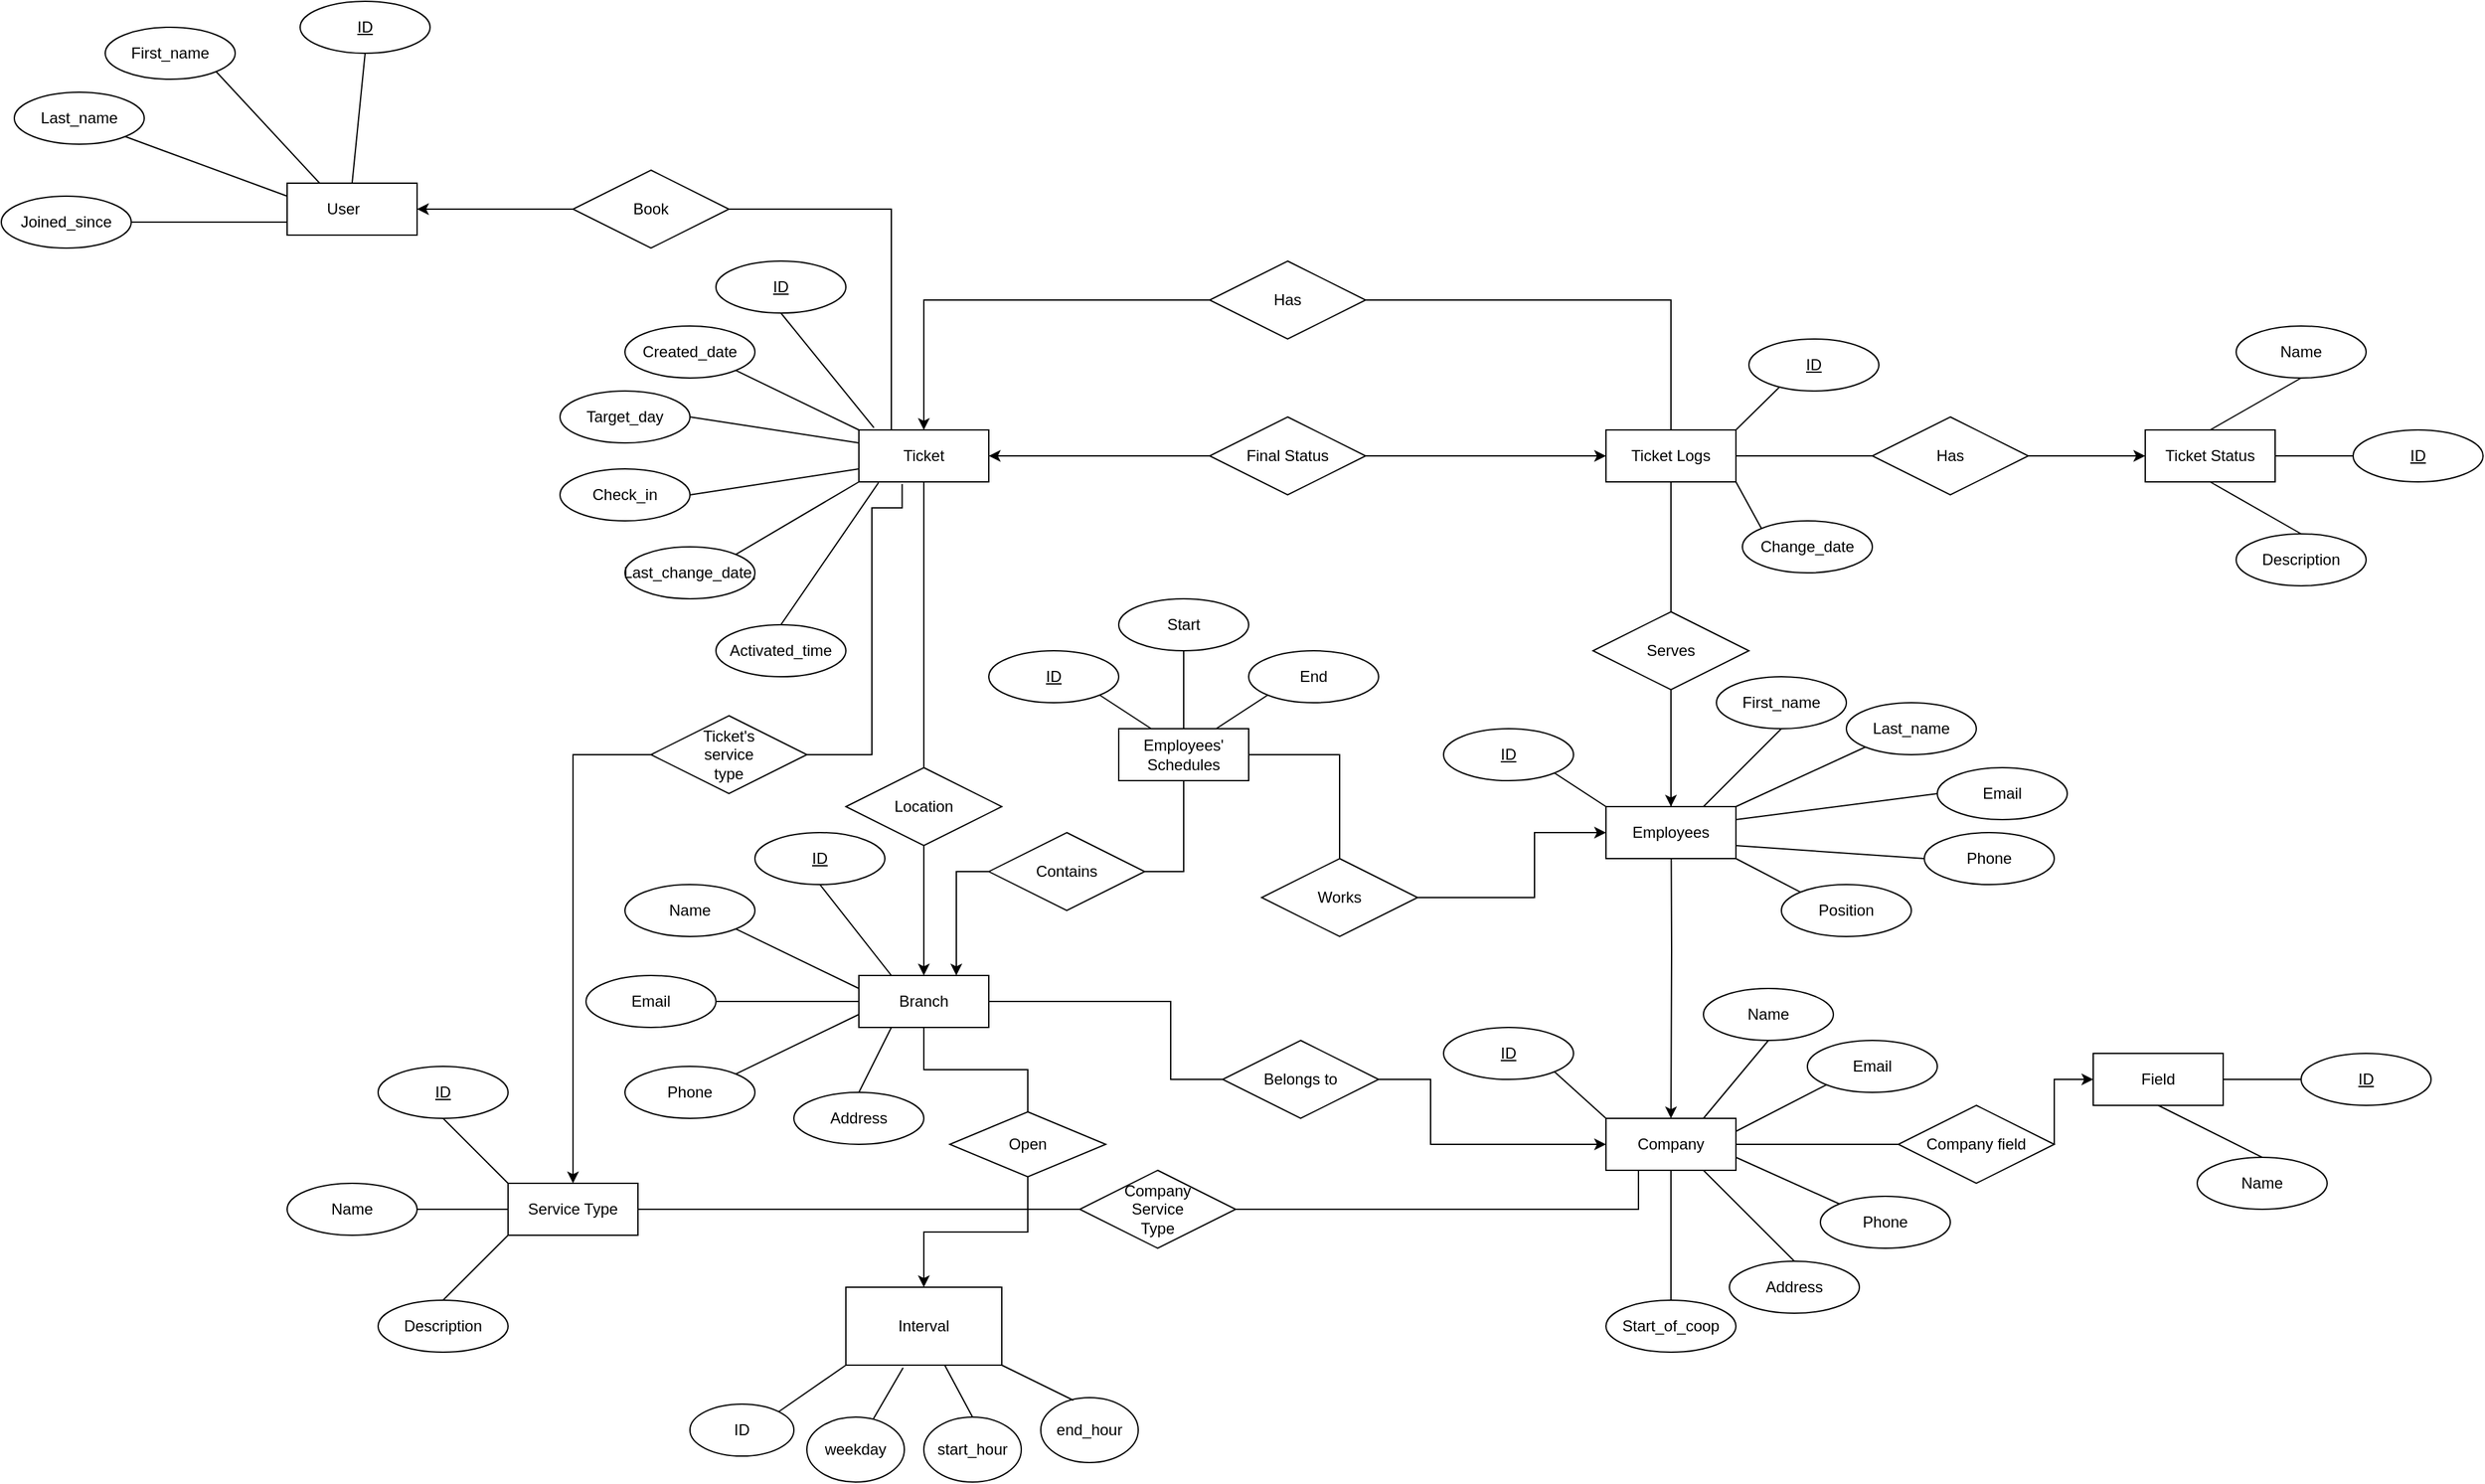<mxfile version="17.4.5" type="github">
  <diagram id="R2lEEEUBdFMjLlhIrx00" name="Page-1">
    <mxGraphModel dx="1952" dy="1672" grid="1" gridSize="10" guides="1" tooltips="1" connect="1" arrows="1" fold="1" page="1" pageScale="1" pageWidth="850" pageHeight="1100" math="0" shadow="0" extFonts="Permanent Marker^https://fonts.googleapis.com/css?family=Permanent+Marker">
      <root>
        <mxCell id="0" />
        <mxCell id="1" parent="0" />
        <mxCell id="f32I_jaDUziuKx1QwzLD-4" style="edgeStyle=orthogonalEdgeStyle;rounded=0;orthogonalLoop=1;jettySize=auto;html=1;entryX=0;entryY=0.5;entryDx=0;entryDy=0;startArrow=classic;startFill=1;exitX=1;exitY=0.5;exitDx=0;exitDy=0;" parent="1" source="PbuRHkahf-0StaOSiOaG-1" target="PbuRHkahf-0StaOSiOaG-6" edge="1">
          <mxGeometry relative="1" as="geometry">
            <mxPoint x="20" y="30" as="sourcePoint" />
            <mxPoint x="425" y="30.0" as="targetPoint" />
          </mxGeometry>
        </mxCell>
        <mxCell id="f32I_jaDUziuKx1QwzLD-9" style="edgeStyle=orthogonalEdgeStyle;rounded=0;orthogonalLoop=1;jettySize=auto;html=1;entryX=0.5;entryY=0;entryDx=0;entryDy=0;startArrow=classic;startFill=1;endArrow=none;endFill=0;exitX=0.5;exitY=0;exitDx=0;exitDy=0;" parent="1" source="PbuRHkahf-0StaOSiOaG-1" target="PbuRHkahf-0StaOSiOaG-6" edge="1">
          <mxGeometry relative="1" as="geometry">
            <Array as="points">
              <mxPoint x="-90" y="-90" />
              <mxPoint x="485" y="-90" />
            </Array>
            <mxPoint x="-80" as="sourcePoint" />
            <mxPoint x="485" y="-2.274e-13" as="targetPoint" />
          </mxGeometry>
        </mxCell>
        <mxCell id="f32I_jaDUziuKx1QwzLD-21" style="edgeStyle=orthogonalEdgeStyle;rounded=0;orthogonalLoop=1;jettySize=auto;html=1;exitX=0.5;exitY=1;exitDx=0;exitDy=0;startArrow=none;startFill=0;endArrow=classic;endFill=1;entryX=0.5;entryY=0;entryDx=0;entryDy=0;" parent="1" source="kaoQ8aSlirqTVfBg7aQL-9" target="PbuRHkahf-0StaOSiOaG-14" edge="1">
          <mxGeometry relative="1" as="geometry">
            <mxPoint x="-100" y="60" as="sourcePoint" />
            <mxPoint x="-100" y="420" as="targetPoint" />
            <Array as="points" />
          </mxGeometry>
        </mxCell>
        <mxCell id="f32I_jaDUziuKx1QwzLD-6" style="edgeStyle=orthogonalEdgeStyle;rounded=0;orthogonalLoop=1;jettySize=auto;html=1;startArrow=none;startFill=0;endArrow=classic;endFill=1;exitX=1;exitY=0.5;exitDx=0;exitDy=0;entryX=0;entryY=0.5;entryDx=0;entryDy=0;" parent="1" source="PbuRHkahf-0StaOSiOaG-6" target="PbuRHkahf-0StaOSiOaG-24" edge="1">
          <mxGeometry relative="1" as="geometry">
            <mxPoint x="740" y="30.0" as="sourcePoint" />
            <mxPoint x="830" y="30" as="targetPoint" />
          </mxGeometry>
        </mxCell>
        <mxCell id="f32I_jaDUziuKx1QwzLD-15" style="edgeStyle=orthogonalEdgeStyle;rounded=0;orthogonalLoop=1;jettySize=auto;html=1;exitX=0.5;exitY=1;exitDx=0;exitDy=0;entryX=0.5;entryY=0;entryDx=0;entryDy=0;startArrow=none;startFill=0;endArrow=classic;endFill=1;" parent="1" source="PbuRHkahf-0StaOSiOaG-6" target="PbuRHkahf-0StaOSiOaG-10" edge="1">
          <mxGeometry relative="1" as="geometry">
            <mxPoint x="485" y="60.0" as="sourcePoint" />
            <mxPoint x="485" y="220.0" as="targetPoint" />
          </mxGeometry>
        </mxCell>
        <mxCell id="f32I_jaDUziuKx1QwzLD-25" style="edgeStyle=orthogonalEdgeStyle;rounded=0;orthogonalLoop=1;jettySize=auto;html=1;startArrow=none;startFill=0;endArrow=classic;endFill=1;entryX=0.5;entryY=0;entryDx=0;entryDy=0;" parent="1" target="PbuRHkahf-0StaOSiOaG-11" edge="1">
          <mxGeometry relative="1" as="geometry">
            <mxPoint x="485" y="420" as="targetPoint" />
            <mxPoint x="485" y="280.0" as="sourcePoint" />
          </mxGeometry>
        </mxCell>
        <mxCell id="f32I_jaDUziuKx1QwzLD-23" style="edgeStyle=orthogonalEdgeStyle;rounded=0;orthogonalLoop=1;jettySize=auto;html=1;startArrow=none;startFill=0;endArrow=classic;endFill=1;exitX=1;exitY=0.5;exitDx=0;exitDy=0;entryX=0;entryY=0.5;entryDx=0;entryDy=0;" parent="1" source="kaoQ8aSlirqTVfBg7aQL-13" target="PbuRHkahf-0StaOSiOaG-23" edge="1">
          <mxGeometry relative="1" as="geometry">
            <mxPoint x="850.0" y="450" as="targetPoint" />
            <mxPoint x="545" y="450" as="sourcePoint" />
            <Array as="points">
              <mxPoint x="780" y="560" />
              <mxPoint x="780" y="510" />
            </Array>
          </mxGeometry>
        </mxCell>
        <mxCell id="f32I_jaDUziuKx1QwzLD-22" style="edgeStyle=orthogonalEdgeStyle;rounded=0;orthogonalLoop=1;jettySize=auto;html=1;entryX=0;entryY=0.5;entryDx=0;entryDy=0;startArrow=none;startFill=0;endArrow=classic;endFill=1;exitX=1;exitY=0.5;exitDx=0;exitDy=0;" parent="1" source="kaoQ8aSlirqTVfBg7aQL-11" target="PbuRHkahf-0StaOSiOaG-11" edge="1">
          <mxGeometry relative="1" as="geometry">
            <mxPoint x="20" y="450" as="sourcePoint" />
            <mxPoint x="425" y="450" as="targetPoint" />
            <Array as="points">
              <mxPoint x="300" y="510" />
              <mxPoint x="300" y="560" />
            </Array>
          </mxGeometry>
        </mxCell>
        <mxCell id="f32I_jaDUziuKx1QwzLD-26" style="edgeStyle=orthogonalEdgeStyle;rounded=0;orthogonalLoop=1;jettySize=auto;html=1;exitX=0.75;exitY=0;exitDx=0;exitDy=0;startArrow=classic;startFill=1;endArrow=none;endFill=0;entryX=0.5;entryY=1;entryDx=0;entryDy=0;" parent="1" source="PbuRHkahf-0StaOSiOaG-14" target="PbuRHkahf-0StaOSiOaG-13" edge="1">
          <mxGeometry relative="1" as="geometry">
            <mxPoint x="100" y="300" as="targetPoint" />
            <mxPoint x="-40" y="420" as="sourcePoint" />
            <Array as="points">
              <mxPoint x="-65" y="350" />
              <mxPoint x="110" y="350" />
            </Array>
          </mxGeometry>
        </mxCell>
        <mxCell id="PbuRHkahf-0StaOSiOaG-20" style="edgeStyle=orthogonalEdgeStyle;rounded=0;orthogonalLoop=1;jettySize=auto;html=1;entryX=0.5;entryY=0;entryDx=0;entryDy=0;exitX=0.333;exitY=1.042;exitDx=0;exitDy=0;exitPerimeter=0;" parent="1" source="PbuRHkahf-0StaOSiOaG-1" target="PbuRHkahf-0StaOSiOaG-16" edge="1">
          <mxGeometry relative="1" as="geometry">
            <Array as="points">
              <mxPoint x="-107" y="70" />
              <mxPoint x="-130" y="70" />
              <mxPoint x="-130" y="260" />
              <mxPoint x="-360" y="260" />
            </Array>
            <mxPoint x="-110" y="70" as="sourcePoint" />
          </mxGeometry>
        </mxCell>
        <mxCell id="PbuRHkahf-0StaOSiOaG-27" style="edgeStyle=orthogonalEdgeStyle;rounded=0;orthogonalLoop=1;jettySize=auto;html=1;exitX=0;exitY=0.5;exitDx=0;exitDy=0;entryX=1;entryY=0.5;entryDx=0;entryDy=0;endArrow=classic;endFill=1;startArrow=none;" parent="1" source="kaoQ8aSlirqTVfBg7aQL-6" target="PbuRHkahf-0StaOSiOaG-25" edge="1">
          <mxGeometry relative="1" as="geometry" />
        </mxCell>
        <mxCell id="PbuRHkahf-0StaOSiOaG-1" value="Ticket" style="whiteSpace=wrap;html=1;align=center;" parent="1" vertex="1">
          <mxGeometry x="-140" y="10" width="100" height="40" as="geometry" />
        </mxCell>
        <mxCell id="PbuRHkahf-0StaOSiOaG-4" value="Final Status" style="shape=rhombus;perimeter=rhombusPerimeter;whiteSpace=wrap;html=1;align=center;" parent="1" vertex="1">
          <mxGeometry x="130" width="120" height="60" as="geometry" />
        </mxCell>
        <mxCell id="PbuRHkahf-0StaOSiOaG-6" value="Ticket Logs" style="whiteSpace=wrap;html=1;align=center;" parent="1" vertex="1">
          <mxGeometry x="435" y="10" width="100" height="40" as="geometry" />
        </mxCell>
        <mxCell id="PbuRHkahf-0StaOSiOaG-7" value="Has" style="shape=rhombus;perimeter=rhombusPerimeter;whiteSpace=wrap;html=1;align=center;" parent="1" vertex="1">
          <mxGeometry x="130" y="-120" width="120" height="60" as="geometry" />
        </mxCell>
        <mxCell id="PbuRHkahf-0StaOSiOaG-8" value="Has" style="shape=rhombus;perimeter=rhombusPerimeter;whiteSpace=wrap;html=1;align=center;" parent="1" vertex="1">
          <mxGeometry x="640" width="120" height="60" as="geometry" />
        </mxCell>
        <mxCell id="PbuRHkahf-0StaOSiOaG-9" value="Serves" style="shape=rhombus;perimeter=rhombusPerimeter;whiteSpace=wrap;html=1;align=center;" parent="1" vertex="1">
          <mxGeometry x="425" y="150" width="120" height="60" as="geometry" />
        </mxCell>
        <mxCell id="PbuRHkahf-0StaOSiOaG-10" value="Employees" style="whiteSpace=wrap;html=1;align=center;" parent="1" vertex="1">
          <mxGeometry x="435" y="300" width="100" height="40" as="geometry" />
        </mxCell>
        <mxCell id="PbuRHkahf-0StaOSiOaG-11" value="Company" style="whiteSpace=wrap;html=1;align=center;" parent="1" vertex="1">
          <mxGeometry x="435" y="540" width="100" height="40" as="geometry" />
        </mxCell>
        <mxCell id="PbuRHkahf-0StaOSiOaG-110" style="edgeStyle=orthogonalEdgeStyle;rounded=0;orthogonalLoop=1;jettySize=auto;html=1;exitX=1;exitY=0.5;exitDx=0;exitDy=0;entryX=0;entryY=0.5;entryDx=0;entryDy=0;endArrow=classic;endFill=1;" parent="1" source="PbuRHkahf-0StaOSiOaG-13" target="PbuRHkahf-0StaOSiOaG-10" edge="1">
          <mxGeometry relative="1" as="geometry">
            <Array as="points">
              <mxPoint x="230" y="260" />
              <mxPoint x="230" y="370" />
              <mxPoint x="380" y="370" />
              <mxPoint x="380" y="320" />
            </Array>
          </mxGeometry>
        </mxCell>
        <mxCell id="PbuRHkahf-0StaOSiOaG-13" value="Employees&#39; Schedules" style="whiteSpace=wrap;html=1;align=center;" parent="1" vertex="1">
          <mxGeometry x="60" y="240" width="100" height="40" as="geometry" />
        </mxCell>
        <mxCell id="7SDLh1TChbF1hIY82TgF-18" style="edgeStyle=orthogonalEdgeStyle;rounded=0;orthogonalLoop=1;jettySize=auto;html=1;entryX=0.5;entryY=0;entryDx=0;entryDy=0;strokeColor=default;endArrow=none;endFill=0;" edge="1" parent="1" source="PbuRHkahf-0StaOSiOaG-14" target="7SDLh1TChbF1hIY82TgF-15">
          <mxGeometry relative="1" as="geometry" />
        </mxCell>
        <mxCell id="PbuRHkahf-0StaOSiOaG-14" value="Branch" style="whiteSpace=wrap;html=1;align=center;" parent="1" vertex="1">
          <mxGeometry x="-140" y="430" width="100" height="40" as="geometry" />
        </mxCell>
        <mxCell id="PbuRHkahf-0StaOSiOaG-15" value="Contains" style="shape=rhombus;perimeter=rhombusPerimeter;whiteSpace=wrap;html=1;align=center;" parent="1" vertex="1">
          <mxGeometry x="-40" y="320" width="120" height="60" as="geometry" />
        </mxCell>
        <mxCell id="PbuRHkahf-0StaOSiOaG-21" style="edgeStyle=orthogonalEdgeStyle;rounded=0;orthogonalLoop=1;jettySize=auto;html=1;exitX=1;exitY=0.5;exitDx=0;exitDy=0;endArrow=none;endFill=0;entryX=0.25;entryY=1;entryDx=0;entryDy=0;" parent="1" source="PbuRHkahf-0StaOSiOaG-16" target="PbuRHkahf-0StaOSiOaG-11" edge="1">
          <mxGeometry relative="1" as="geometry">
            <mxPoint x="470" y="560" as="targetPoint" />
            <Array as="points">
              <mxPoint x="460" y="610" />
            </Array>
          </mxGeometry>
        </mxCell>
        <mxCell id="PbuRHkahf-0StaOSiOaG-16" value="Service Type" style="whiteSpace=wrap;html=1;align=center;" parent="1" vertex="1">
          <mxGeometry x="-410" y="590" width="100" height="40" as="geometry" />
        </mxCell>
        <mxCell id="PbuRHkahf-0StaOSiOaG-22" value="Company&lt;br&gt;&amp;nbsp;Service&amp;nbsp;&lt;br&gt;Type" style="shape=rhombus;perimeter=rhombusPerimeter;whiteSpace=wrap;html=1;align=center;" parent="1" vertex="1">
          <mxGeometry x="30" y="580" width="120" height="60" as="geometry" />
        </mxCell>
        <mxCell id="PbuRHkahf-0StaOSiOaG-23" value="Field" style="whiteSpace=wrap;html=1;align=center;" parent="1" vertex="1">
          <mxGeometry x="810" y="490" width="100" height="40" as="geometry" />
        </mxCell>
        <mxCell id="PbuRHkahf-0StaOSiOaG-24" value="Ticket Status" style="whiteSpace=wrap;html=1;align=center;" parent="1" vertex="1">
          <mxGeometry x="850" y="10" width="100" height="40" as="geometry" />
        </mxCell>
        <mxCell id="PbuRHkahf-0StaOSiOaG-25" value="&amp;nbsp;User&amp;nbsp; &amp;nbsp; &amp;nbsp;" style="whiteSpace=wrap;html=1;align=center;" parent="1" vertex="1">
          <mxGeometry x="-580" y="-180" width="100" height="40" as="geometry" />
        </mxCell>
        <mxCell id="PbuRHkahf-0StaOSiOaG-29" value="First_name" style="ellipse;whiteSpace=wrap;html=1;align=center;" parent="1" vertex="1">
          <mxGeometry x="-720" y="-300" width="100" height="40" as="geometry" />
        </mxCell>
        <mxCell id="PbuRHkahf-0StaOSiOaG-40" value="Last_name" style="ellipse;whiteSpace=wrap;html=1;align=center;" parent="1" vertex="1">
          <mxGeometry x="-790" y="-250" width="100" height="40" as="geometry" />
        </mxCell>
        <mxCell id="PbuRHkahf-0StaOSiOaG-45" value="" style="endArrow=none;html=1;rounded=0;exitX=1;exitY=1;exitDx=0;exitDy=0;entryX=0.25;entryY=0;entryDx=0;entryDy=0;" parent="1" source="PbuRHkahf-0StaOSiOaG-29" target="PbuRHkahf-0StaOSiOaG-25" edge="1">
          <mxGeometry relative="1" as="geometry">
            <mxPoint x="-680" y="-160" as="sourcePoint" />
            <mxPoint x="-520" y="-160" as="targetPoint" />
          </mxGeometry>
        </mxCell>
        <mxCell id="PbuRHkahf-0StaOSiOaG-47" value="" style="endArrow=none;html=1;rounded=0;exitX=1;exitY=1;exitDx=0;exitDy=0;entryX=0;entryY=0.25;entryDx=0;entryDy=0;" parent="1" source="PbuRHkahf-0StaOSiOaG-40" target="PbuRHkahf-0StaOSiOaG-25" edge="1">
          <mxGeometry relative="1" as="geometry">
            <mxPoint x="-660" y="-250" as="sourcePoint" />
            <mxPoint x="-545" y="-170" as="targetPoint" />
            <Array as="points" />
          </mxGeometry>
        </mxCell>
        <mxCell id="PbuRHkahf-0StaOSiOaG-53" value="Last_change_date," style="ellipse;whiteSpace=wrap;html=1;align=center;" parent="1" vertex="1">
          <mxGeometry x="-320" y="100" width="100" height="40" as="geometry" />
        </mxCell>
        <mxCell id="PbuRHkahf-0StaOSiOaG-57" value="Check_in" style="ellipse;whiteSpace=wrap;html=1;align=center;" parent="1" vertex="1">
          <mxGeometry x="-370" y="40" width="100" height="40" as="geometry" />
        </mxCell>
        <mxCell id="PbuRHkahf-0StaOSiOaG-58" value="Target_day" style="ellipse;whiteSpace=wrap;html=1;align=center;" parent="1" vertex="1">
          <mxGeometry x="-370" y="-20" width="100" height="40" as="geometry" />
        </mxCell>
        <mxCell id="PbuRHkahf-0StaOSiOaG-59" value="Created_date" style="ellipse;whiteSpace=wrap;html=1;align=center;" parent="1" vertex="1">
          <mxGeometry x="-320" y="-70" width="100" height="40" as="geometry" />
        </mxCell>
        <mxCell id="PbuRHkahf-0StaOSiOaG-60" value="ID" style="ellipse;whiteSpace=wrap;html=1;align=center;fontStyle=4;" parent="1" vertex="1">
          <mxGeometry x="-250" y="-120" width="100" height="40" as="geometry" />
        </mxCell>
        <mxCell id="PbuRHkahf-0StaOSiOaG-61" value="Activated_time" style="ellipse;whiteSpace=wrap;html=1;align=center;" parent="1" vertex="1">
          <mxGeometry x="-250" y="160" width="100" height="40" as="geometry" />
        </mxCell>
        <mxCell id="PbuRHkahf-0StaOSiOaG-63" value="" style="endArrow=none;html=1;rounded=0;entryX=0;entryY=0.75;entryDx=0;entryDy=0;" parent="1" target="PbuRHkahf-0StaOSiOaG-1" edge="1">
          <mxGeometry relative="1" as="geometry">
            <mxPoint x="-270" y="60" as="sourcePoint" />
            <mxPoint x="-110" y="60" as="targetPoint" />
          </mxGeometry>
        </mxCell>
        <mxCell id="PbuRHkahf-0StaOSiOaG-64" value="" style="endArrow=none;html=1;rounded=0;entryX=0;entryY=0.25;entryDx=0;entryDy=0;exitX=1;exitY=0.5;exitDx=0;exitDy=0;" parent="1" source="PbuRHkahf-0StaOSiOaG-58" target="PbuRHkahf-0StaOSiOaG-1" edge="1">
          <mxGeometry relative="1" as="geometry">
            <mxPoint x="-260" y="70" as="sourcePoint" />
            <mxPoint x="-130.0" y="50" as="targetPoint" />
          </mxGeometry>
        </mxCell>
        <mxCell id="PbuRHkahf-0StaOSiOaG-65" value="" style="endArrow=none;html=1;rounded=0;entryX=0;entryY=1;entryDx=0;entryDy=0;exitX=1;exitY=0;exitDx=0;exitDy=0;" parent="1" source="PbuRHkahf-0StaOSiOaG-53" target="PbuRHkahf-0StaOSiOaG-1" edge="1">
          <mxGeometry relative="1" as="geometry">
            <mxPoint x="-260" y="70" as="sourcePoint" />
            <mxPoint x="-130.0" y="50" as="targetPoint" />
          </mxGeometry>
        </mxCell>
        <mxCell id="PbuRHkahf-0StaOSiOaG-66" value="" style="endArrow=none;html=1;rounded=0;entryX=0.151;entryY=1.016;entryDx=0;entryDy=0;exitX=0.5;exitY=0;exitDx=0;exitDy=0;entryPerimeter=0;" parent="1" source="PbuRHkahf-0StaOSiOaG-61" target="PbuRHkahf-0StaOSiOaG-1" edge="1">
          <mxGeometry relative="1" as="geometry">
            <mxPoint x="-210.0" y="130" as="sourcePoint" />
            <mxPoint x="-130.0" y="60" as="targetPoint" />
          </mxGeometry>
        </mxCell>
        <mxCell id="PbuRHkahf-0StaOSiOaG-67" value="" style="endArrow=none;html=1;rounded=0;entryX=0.116;entryY=-0.043;entryDx=0;entryDy=0;exitX=0.5;exitY=1;exitDx=0;exitDy=0;entryPerimeter=0;" parent="1" source="PbuRHkahf-0StaOSiOaG-60" target="PbuRHkahf-0StaOSiOaG-1" edge="1">
          <mxGeometry relative="1" as="geometry">
            <mxPoint x="-260.0" y="10" as="sourcePoint" />
            <mxPoint x="-130.0" y="30" as="targetPoint" />
          </mxGeometry>
        </mxCell>
        <mxCell id="PbuRHkahf-0StaOSiOaG-68" value="" style="endArrow=none;html=1;rounded=0;exitX=1;exitY=1;exitDx=0;exitDy=0;entryX=0;entryY=0;entryDx=0;entryDy=0;" parent="1" source="PbuRHkahf-0StaOSiOaG-59" target="PbuRHkahf-0StaOSiOaG-1" edge="1">
          <mxGeometry relative="1" as="geometry">
            <mxPoint x="-190.0" y="-70" as="sourcePoint" />
            <mxPoint x="-170" as="targetPoint" />
            <Array as="points" />
          </mxGeometry>
        </mxCell>
        <mxCell id="PbuRHkahf-0StaOSiOaG-69" value="ID" style="ellipse;whiteSpace=wrap;html=1;align=center;fontStyle=4;" parent="1" vertex="1">
          <mxGeometry x="545" y="-60" width="100" height="40" as="geometry" />
        </mxCell>
        <mxCell id="PbuRHkahf-0StaOSiOaG-72" value="Change_date" style="ellipse;whiteSpace=wrap;html=1;align=center;" parent="1" vertex="1">
          <mxGeometry x="540" y="80" width="100" height="40" as="geometry" />
        </mxCell>
        <mxCell id="PbuRHkahf-0StaOSiOaG-74" value="" style="endArrow=none;html=1;rounded=0;entryX=0;entryY=0;entryDx=0;entryDy=0;exitX=1;exitY=1;exitDx=0;exitDy=0;" parent="1" source="PbuRHkahf-0StaOSiOaG-6" target="PbuRHkahf-0StaOSiOaG-72" edge="1">
          <mxGeometry relative="1" as="geometry">
            <mxPoint x="500" y="40" as="sourcePoint" />
            <mxPoint x="660" y="40" as="targetPoint" />
          </mxGeometry>
        </mxCell>
        <mxCell id="PbuRHkahf-0StaOSiOaG-75" value="" style="endArrow=none;html=1;rounded=0;entryX=0.234;entryY=0.928;entryDx=0;entryDy=0;exitX=1;exitY=0;exitDx=0;exitDy=0;entryPerimeter=0;" parent="1" source="PbuRHkahf-0StaOSiOaG-6" target="PbuRHkahf-0StaOSiOaG-69" edge="1">
          <mxGeometry relative="1" as="geometry">
            <mxPoint x="545" y="60" as="sourcePoint" />
            <mxPoint x="624.854" y="95.774" as="targetPoint" />
          </mxGeometry>
        </mxCell>
        <mxCell id="PbuRHkahf-0StaOSiOaG-77" value="ID" style="ellipse;whiteSpace=wrap;html=1;align=center;fontStyle=4;" parent="1" vertex="1">
          <mxGeometry x="310" y="470" width="100" height="40" as="geometry" />
        </mxCell>
        <mxCell id="PbuRHkahf-0StaOSiOaG-79" value="" style="endArrow=none;html=1;rounded=0;entryX=0;entryY=0;entryDx=0;entryDy=0;exitX=1;exitY=1;exitDx=0;exitDy=0;" parent="1" source="PbuRHkahf-0StaOSiOaG-77" target="PbuRHkahf-0StaOSiOaG-11" edge="1">
          <mxGeometry relative="1" as="geometry">
            <mxPoint x="400" y="460" as="sourcePoint" />
            <mxPoint x="560" y="460" as="targetPoint" />
          </mxGeometry>
        </mxCell>
        <mxCell id="PbuRHkahf-0StaOSiOaG-81" value="Name" style="ellipse;whiteSpace=wrap;html=1;align=center;" parent="1" vertex="1">
          <mxGeometry x="510" y="440" width="100" height="40" as="geometry" />
        </mxCell>
        <mxCell id="PbuRHkahf-0StaOSiOaG-82" value="Email" style="ellipse;whiteSpace=wrap;html=1;align=center;" parent="1" vertex="1">
          <mxGeometry x="590" y="480" width="100" height="40" as="geometry" />
        </mxCell>
        <mxCell id="PbuRHkahf-0StaOSiOaG-83" value="" style="endArrow=none;html=1;rounded=0;entryX=0.5;entryY=1;entryDx=0;entryDy=0;exitX=0.75;exitY=0;exitDx=0;exitDy=0;" parent="1" source="PbuRHkahf-0StaOSiOaG-11" target="PbuRHkahf-0StaOSiOaG-81" edge="1">
          <mxGeometry relative="1" as="geometry">
            <mxPoint x="540" y="490" as="sourcePoint" />
            <mxPoint x="740" y="520" as="targetPoint" />
          </mxGeometry>
        </mxCell>
        <mxCell id="PbuRHkahf-0StaOSiOaG-84" value="" style="endArrow=none;html=1;rounded=0;exitX=1;exitY=0.25;exitDx=0;exitDy=0;entryX=0;entryY=1;entryDx=0;entryDy=0;" parent="1" source="PbuRHkahf-0StaOSiOaG-11" target="PbuRHkahf-0StaOSiOaG-82" edge="1">
          <mxGeometry relative="1" as="geometry">
            <mxPoint x="560" y="530" as="sourcePoint" />
            <mxPoint x="740" y="520" as="targetPoint" />
          </mxGeometry>
        </mxCell>
        <mxCell id="PbuRHkahf-0StaOSiOaG-85" value="Phone" style="ellipse;whiteSpace=wrap;html=1;align=center;" parent="1" vertex="1">
          <mxGeometry x="600" y="600" width="100" height="40" as="geometry" />
        </mxCell>
        <mxCell id="PbuRHkahf-0StaOSiOaG-86" value="" style="endArrow=none;html=1;rounded=0;entryX=0;entryY=0;entryDx=0;entryDy=0;exitX=1;exitY=0.75;exitDx=0;exitDy=0;" parent="1" source="PbuRHkahf-0StaOSiOaG-11" target="PbuRHkahf-0StaOSiOaG-85" edge="1">
          <mxGeometry relative="1" as="geometry">
            <mxPoint x="530" y="540" as="sourcePoint" />
            <mxPoint x="614.854" y="484.226" as="targetPoint" />
          </mxGeometry>
        </mxCell>
        <mxCell id="PbuRHkahf-0StaOSiOaG-87" value="Address" style="ellipse;whiteSpace=wrap;html=1;align=center;" parent="1" vertex="1">
          <mxGeometry x="530" y="650" width="100" height="40" as="geometry" />
        </mxCell>
        <mxCell id="PbuRHkahf-0StaOSiOaG-88" value="" style="endArrow=none;html=1;rounded=0;entryX=0.5;entryY=0;entryDx=0;entryDy=0;exitX=0.75;exitY=1;exitDx=0;exitDy=0;" parent="1" source="PbuRHkahf-0StaOSiOaG-11" target="PbuRHkahf-0StaOSiOaG-87" edge="1">
          <mxGeometry relative="1" as="geometry">
            <mxPoint x="545" y="530" as="sourcePoint" />
            <mxPoint x="614.854" y="555.774" as="targetPoint" />
          </mxGeometry>
        </mxCell>
        <mxCell id="PbuRHkahf-0StaOSiOaG-89" value="Start_of_coop" style="ellipse;whiteSpace=wrap;html=1;align=center;" parent="1" vertex="1">
          <mxGeometry x="435" y="680" width="100" height="40" as="geometry" />
        </mxCell>
        <mxCell id="PbuRHkahf-0StaOSiOaG-90" value="" style="endArrow=none;html=1;rounded=0;entryX=0.5;entryY=1;entryDx=0;entryDy=0;exitX=0.5;exitY=0;exitDx=0;exitDy=0;" parent="1" source="PbuRHkahf-0StaOSiOaG-89" target="PbuRHkahf-0StaOSiOaG-11" edge="1">
          <mxGeometry relative="1" as="geometry">
            <mxPoint x="520" y="500" as="sourcePoint" />
            <mxPoint x="595" y="440" as="targetPoint" />
          </mxGeometry>
        </mxCell>
        <mxCell id="PbuRHkahf-0StaOSiOaG-91" value="ID" style="ellipse;whiteSpace=wrap;html=1;align=center;fontStyle=4;" parent="1" vertex="1">
          <mxGeometry x="-220" y="320" width="100" height="40" as="geometry" />
        </mxCell>
        <mxCell id="PbuRHkahf-0StaOSiOaG-92" value="Name" style="ellipse;whiteSpace=wrap;html=1;align=center;" parent="1" vertex="1">
          <mxGeometry x="-320" y="360" width="100" height="40" as="geometry" />
        </mxCell>
        <mxCell id="PbuRHkahf-0StaOSiOaG-93" value="Email" style="ellipse;whiteSpace=wrap;html=1;align=center;" parent="1" vertex="1">
          <mxGeometry x="-350" y="430" width="100" height="40" as="geometry" />
        </mxCell>
        <mxCell id="PbuRHkahf-0StaOSiOaG-94" value="Phone" style="ellipse;whiteSpace=wrap;html=1;align=center;" parent="1" vertex="1">
          <mxGeometry x="-320" y="500" width="100" height="40" as="geometry" />
        </mxCell>
        <mxCell id="PbuRHkahf-0StaOSiOaG-95" value="Address" style="ellipse;whiteSpace=wrap;html=1;align=center;" parent="1" vertex="1">
          <mxGeometry x="-190" y="520" width="100" height="40" as="geometry" />
        </mxCell>
        <mxCell id="PbuRHkahf-0StaOSiOaG-98" value="" style="endArrow=none;html=1;rounded=0;exitX=0.5;exitY=1;exitDx=0;exitDy=0;entryX=0.25;entryY=0;entryDx=0;entryDy=0;" parent="1" source="PbuRHkahf-0StaOSiOaG-91" target="PbuRHkahf-0StaOSiOaG-14" edge="1">
          <mxGeometry relative="1" as="geometry">
            <mxPoint x="-220" y="380" as="sourcePoint" />
            <mxPoint x="-60" y="380" as="targetPoint" />
          </mxGeometry>
        </mxCell>
        <mxCell id="PbuRHkahf-0StaOSiOaG-99" value="" style="endArrow=none;html=1;rounded=0;exitX=1;exitY=1;exitDx=0;exitDy=0;entryX=0;entryY=0.25;entryDx=0;entryDy=0;" parent="1" source="PbuRHkahf-0StaOSiOaG-92" target="PbuRHkahf-0StaOSiOaG-14" edge="1">
          <mxGeometry relative="1" as="geometry">
            <mxPoint x="-180.0" y="370" as="sourcePoint" />
            <mxPoint x="-150" y="430" as="targetPoint" />
          </mxGeometry>
        </mxCell>
        <mxCell id="PbuRHkahf-0StaOSiOaG-100" value="" style="endArrow=none;html=1;rounded=0;exitX=1;exitY=0.5;exitDx=0;exitDy=0;entryX=0;entryY=0.5;entryDx=0;entryDy=0;" parent="1" source="PbuRHkahf-0StaOSiOaG-93" target="PbuRHkahf-0StaOSiOaG-14" edge="1">
          <mxGeometry relative="1" as="geometry">
            <mxPoint x="-210.0" y="410" as="sourcePoint" />
            <mxPoint x="-200" y="440" as="targetPoint" />
          </mxGeometry>
        </mxCell>
        <mxCell id="PbuRHkahf-0StaOSiOaG-101" value="" style="endArrow=none;html=1;rounded=0;exitX=1;exitY=0;exitDx=0;exitDy=0;entryX=0;entryY=0.75;entryDx=0;entryDy=0;" parent="1" source="PbuRHkahf-0StaOSiOaG-94" target="PbuRHkahf-0StaOSiOaG-14" edge="1">
          <mxGeometry relative="1" as="geometry">
            <mxPoint x="-224.854" y="404.226" as="sourcePoint" />
            <mxPoint x="-130.0" y="440" as="targetPoint" />
          </mxGeometry>
        </mxCell>
        <mxCell id="PbuRHkahf-0StaOSiOaG-102" value="" style="endArrow=none;html=1;rounded=0;exitX=0.5;exitY=0;exitDx=0;exitDy=0;entryX=0.25;entryY=1;entryDx=0;entryDy=0;" parent="1" source="PbuRHkahf-0StaOSiOaG-95" target="PbuRHkahf-0StaOSiOaG-14" edge="1">
          <mxGeometry relative="1" as="geometry">
            <mxPoint x="-180" y="430" as="sourcePoint" />
            <mxPoint x="-20" y="430" as="targetPoint" />
          </mxGeometry>
        </mxCell>
        <mxCell id="PbuRHkahf-0StaOSiOaG-104" value="ID" style="ellipse;whiteSpace=wrap;html=1;align=center;fontStyle=4;" parent="1" vertex="1">
          <mxGeometry x="-510" y="500" width="100" height="40" as="geometry" />
        </mxCell>
        <mxCell id="PbuRHkahf-0StaOSiOaG-105" value="Name" style="ellipse;whiteSpace=wrap;html=1;align=center;" parent="1" vertex="1">
          <mxGeometry x="-580" y="590" width="100" height="40" as="geometry" />
        </mxCell>
        <mxCell id="PbuRHkahf-0StaOSiOaG-106" value="Description" style="ellipse;whiteSpace=wrap;html=1;align=center;" parent="1" vertex="1">
          <mxGeometry x="-510" y="680" width="100" height="40" as="geometry" />
        </mxCell>
        <mxCell id="PbuRHkahf-0StaOSiOaG-107" value="" style="endArrow=none;html=1;rounded=0;exitX=0.5;exitY=0;exitDx=0;exitDy=0;entryX=0;entryY=1;entryDx=0;entryDy=0;" parent="1" source="PbuRHkahf-0StaOSiOaG-106" target="PbuRHkahf-0StaOSiOaG-16" edge="1">
          <mxGeometry relative="1" as="geometry">
            <mxPoint x="-330" y="580" as="sourcePoint" />
            <mxPoint x="-170" y="580" as="targetPoint" />
          </mxGeometry>
        </mxCell>
        <mxCell id="PbuRHkahf-0StaOSiOaG-108" value="" style="endArrow=none;html=1;rounded=0;exitX=1;exitY=0.5;exitDx=0;exitDy=0;entryX=0;entryY=0.5;entryDx=0;entryDy=0;" parent="1" source="PbuRHkahf-0StaOSiOaG-105" target="PbuRHkahf-0StaOSiOaG-16" edge="1">
          <mxGeometry relative="1" as="geometry">
            <mxPoint x="-394.854" y="705.774" as="sourcePoint" />
            <mxPoint x="-350" y="640" as="targetPoint" />
          </mxGeometry>
        </mxCell>
        <mxCell id="PbuRHkahf-0StaOSiOaG-109" value="" style="endArrow=none;html=1;rounded=0;exitX=0.5;exitY=1;exitDx=0;exitDy=0;entryX=0;entryY=0;entryDx=0;entryDy=0;" parent="1" source="PbuRHkahf-0StaOSiOaG-104" target="PbuRHkahf-0StaOSiOaG-16" edge="1">
          <mxGeometry relative="1" as="geometry">
            <mxPoint x="-450" y="690" as="sourcePoint" />
            <mxPoint x="-400" y="640" as="targetPoint" />
          </mxGeometry>
        </mxCell>
        <mxCell id="PbuRHkahf-0StaOSiOaG-111" value="ID" style="ellipse;whiteSpace=wrap;html=1;align=center;fontStyle=4;" parent="1" vertex="1">
          <mxGeometry x="-40" y="180" width="100" height="40" as="geometry" />
        </mxCell>
        <mxCell id="PbuRHkahf-0StaOSiOaG-112" value="Start" style="ellipse;whiteSpace=wrap;html=1;align=center;" parent="1" vertex="1">
          <mxGeometry x="60" y="140" width="100" height="40" as="geometry" />
        </mxCell>
        <mxCell id="PbuRHkahf-0StaOSiOaG-113" value="End" style="ellipse;whiteSpace=wrap;html=1;align=center;" parent="1" vertex="1">
          <mxGeometry x="160" y="180" width="100" height="40" as="geometry" />
        </mxCell>
        <mxCell id="PbuRHkahf-0StaOSiOaG-114" value="" style="endArrow=none;html=1;rounded=0;exitX=1;exitY=1;exitDx=0;exitDy=0;entryX=0.25;entryY=0;entryDx=0;entryDy=0;" parent="1" source="PbuRHkahf-0StaOSiOaG-111" target="PbuRHkahf-0StaOSiOaG-13" edge="1">
          <mxGeometry relative="1" as="geometry">
            <mxPoint x="102.5" y="150" as="sourcePoint" />
            <mxPoint x="207.5" y="200" as="targetPoint" />
          </mxGeometry>
        </mxCell>
        <mxCell id="PbuRHkahf-0StaOSiOaG-115" value="" style="endArrow=none;html=1;rounded=0;exitX=0.5;exitY=1;exitDx=0;exitDy=0;entryX=0.5;entryY=0;entryDx=0;entryDy=0;" parent="1" source="PbuRHkahf-0StaOSiOaG-112" target="PbuRHkahf-0StaOSiOaG-13" edge="1">
          <mxGeometry relative="1" as="geometry">
            <mxPoint x="142.5" y="140" as="sourcePoint" />
            <mxPoint x="182.5" y="210" as="targetPoint" />
          </mxGeometry>
        </mxCell>
        <mxCell id="PbuRHkahf-0StaOSiOaG-116" value="" style="endArrow=none;html=1;rounded=0;exitX=0;exitY=1;exitDx=0;exitDy=0;entryX=0.75;entryY=0;entryDx=0;entryDy=0;" parent="1" source="PbuRHkahf-0StaOSiOaG-113" target="PbuRHkahf-0StaOSiOaG-13" edge="1">
          <mxGeometry relative="1" as="geometry">
            <mxPoint x="112.5" y="180" as="sourcePoint" />
            <mxPoint x="182.5" y="220" as="targetPoint" />
          </mxGeometry>
        </mxCell>
        <mxCell id="PbuRHkahf-0StaOSiOaG-117" value="ID" style="ellipse;whiteSpace=wrap;html=1;align=center;fontStyle=4;" parent="1" vertex="1">
          <mxGeometry x="1010" y="10" width="100" height="40" as="geometry" />
        </mxCell>
        <mxCell id="PbuRHkahf-0StaOSiOaG-118" value="Description" style="ellipse;whiteSpace=wrap;html=1;align=center;" parent="1" vertex="1">
          <mxGeometry x="920" y="90" width="100" height="40" as="geometry" />
        </mxCell>
        <mxCell id="PbuRHkahf-0StaOSiOaG-119" value="Name" style="ellipse;whiteSpace=wrap;html=1;align=center;" parent="1" vertex="1">
          <mxGeometry x="920" y="-70" width="100" height="40" as="geometry" />
        </mxCell>
        <mxCell id="PbuRHkahf-0StaOSiOaG-120" value="" style="endArrow=none;html=1;rounded=0;exitX=0.5;exitY=1;exitDx=0;exitDy=0;entryX=0.5;entryY=0;entryDx=0;entryDy=0;" parent="1" source="PbuRHkahf-0StaOSiOaG-119" target="PbuRHkahf-0StaOSiOaG-24" edge="1">
          <mxGeometry relative="1" as="geometry">
            <mxPoint x="970" y="-210" as="sourcePoint" />
            <mxPoint x="890" y="-160" as="targetPoint" />
          </mxGeometry>
        </mxCell>
        <mxCell id="PbuRHkahf-0StaOSiOaG-121" value="" style="endArrow=none;html=1;rounded=0;exitX=0.5;exitY=0;exitDx=0;exitDy=0;entryX=0.5;entryY=1;entryDx=0;entryDy=0;" parent="1" source="PbuRHkahf-0StaOSiOaG-118" target="PbuRHkahf-0StaOSiOaG-24" edge="1">
          <mxGeometry relative="1" as="geometry">
            <mxPoint x="905.146" y="-84.226" as="sourcePoint" />
            <mxPoint x="890" y="-180" as="targetPoint" />
          </mxGeometry>
        </mxCell>
        <mxCell id="PbuRHkahf-0StaOSiOaG-122" value="" style="endArrow=none;html=1;rounded=0;exitX=0;exitY=0.5;exitDx=0;exitDy=0;entryX=1;entryY=0.5;entryDx=0;entryDy=0;" parent="1" source="PbuRHkahf-0StaOSiOaG-117" target="PbuRHkahf-0StaOSiOaG-24" edge="1">
          <mxGeometry relative="1" as="geometry">
            <mxPoint x="850" y="-100" as="sourcePoint" />
            <mxPoint x="890" y="-200" as="targetPoint" />
          </mxGeometry>
        </mxCell>
        <mxCell id="PbuRHkahf-0StaOSiOaG-123" value="ID" style="ellipse;whiteSpace=wrap;html=1;align=center;fontStyle=4;" parent="1" vertex="1">
          <mxGeometry x="970" y="490" width="100" height="40" as="geometry" />
        </mxCell>
        <mxCell id="PbuRHkahf-0StaOSiOaG-124" value="Name" style="ellipse;whiteSpace=wrap;html=1;align=center;" parent="1" vertex="1">
          <mxGeometry x="890" y="570" width="100" height="40" as="geometry" />
        </mxCell>
        <mxCell id="PbuRHkahf-0StaOSiOaG-125" value="" style="endArrow=none;html=1;rounded=0;exitX=0.5;exitY=0;exitDx=0;exitDy=0;entryX=0.5;entryY=1;entryDx=0;entryDy=0;" parent="1" source="PbuRHkahf-0StaOSiOaG-124" target="PbuRHkahf-0StaOSiOaG-23" edge="1">
          <mxGeometry relative="1" as="geometry">
            <mxPoint x="1010" y="270" as="sourcePoint" />
            <mxPoint x="940" y="490" as="targetPoint" />
          </mxGeometry>
        </mxCell>
        <mxCell id="PbuRHkahf-0StaOSiOaG-126" value="" style="endArrow=none;html=1;rounded=0;exitX=0;exitY=0.5;exitDx=0;exitDy=0;entryX=1;entryY=0.5;entryDx=0;entryDy=0;" parent="1" source="PbuRHkahf-0StaOSiOaG-123" target="PbuRHkahf-0StaOSiOaG-23" edge="1">
          <mxGeometry relative="1" as="geometry">
            <mxPoint x="890" y="380" as="sourcePoint" />
            <mxPoint x="1010" y="500" as="targetPoint" />
          </mxGeometry>
        </mxCell>
        <mxCell id="PbuRHkahf-0StaOSiOaG-132" value="ID" style="ellipse;whiteSpace=wrap;html=1;align=center;fontStyle=4;" parent="1" vertex="1">
          <mxGeometry x="310" y="240" width="100" height="40" as="geometry" />
        </mxCell>
        <mxCell id="PbuRHkahf-0StaOSiOaG-133" value="" style="endArrow=none;html=1;rounded=0;entryX=0;entryY=0;entryDx=0;entryDy=0;exitX=1;exitY=1;exitDx=0;exitDy=0;" parent="1" source="PbuRHkahf-0StaOSiOaG-132" edge="1">
          <mxGeometry relative="1" as="geometry">
            <mxPoint x="400" y="270" as="sourcePoint" />
            <mxPoint x="435" y="300" as="targetPoint" />
          </mxGeometry>
        </mxCell>
        <mxCell id="PbuRHkahf-0StaOSiOaG-134" value="First_name" style="ellipse;whiteSpace=wrap;html=1;align=center;" parent="1" vertex="1">
          <mxGeometry x="520" y="200" width="100" height="40" as="geometry" />
        </mxCell>
        <mxCell id="PbuRHkahf-0StaOSiOaG-135" value="Email" style="ellipse;whiteSpace=wrap;html=1;align=center;" parent="1" vertex="1">
          <mxGeometry x="690" y="270" width="100" height="40" as="geometry" />
        </mxCell>
        <mxCell id="PbuRHkahf-0StaOSiOaG-136" value="" style="endArrow=none;html=1;rounded=0;entryX=0.5;entryY=1;entryDx=0;entryDy=0;exitX=0.75;exitY=0;exitDx=0;exitDy=0;" parent="1" target="PbuRHkahf-0StaOSiOaG-134" edge="1">
          <mxGeometry relative="1" as="geometry">
            <mxPoint x="510" y="300" as="sourcePoint" />
            <mxPoint x="740" y="330" as="targetPoint" />
          </mxGeometry>
        </mxCell>
        <mxCell id="PbuRHkahf-0StaOSiOaG-137" value="" style="endArrow=none;html=1;rounded=0;exitX=1;exitY=0.25;exitDx=0;exitDy=0;entryX=0;entryY=0.5;entryDx=0;entryDy=0;" parent="1" target="PbuRHkahf-0StaOSiOaG-135" edge="1">
          <mxGeometry relative="1" as="geometry">
            <mxPoint x="535" y="310" as="sourcePoint" />
            <mxPoint x="740" y="330" as="targetPoint" />
          </mxGeometry>
        </mxCell>
        <mxCell id="PbuRHkahf-0StaOSiOaG-138" value="Phone" style="ellipse;whiteSpace=wrap;html=1;align=center;" parent="1" vertex="1">
          <mxGeometry x="680" y="320" width="100" height="40" as="geometry" />
        </mxCell>
        <mxCell id="PbuRHkahf-0StaOSiOaG-139" value="" style="endArrow=none;html=1;rounded=0;entryX=0;entryY=0.5;entryDx=0;entryDy=0;exitX=1;exitY=0.75;exitDx=0;exitDy=0;" parent="1" target="PbuRHkahf-0StaOSiOaG-138" edge="1">
          <mxGeometry relative="1" as="geometry">
            <mxPoint x="535" y="330" as="sourcePoint" />
            <mxPoint x="614.854" y="294.226" as="targetPoint" />
          </mxGeometry>
        </mxCell>
        <mxCell id="PbuRHkahf-0StaOSiOaG-142" style="edgeStyle=orthogonalEdgeStyle;rounded=0;orthogonalLoop=1;jettySize=auto;html=1;exitX=0.5;exitY=1;exitDx=0;exitDy=0;endArrow=classic;endFill=1;" parent="1" source="PbuRHkahf-0StaOSiOaG-87" target="PbuRHkahf-0StaOSiOaG-87" edge="1">
          <mxGeometry relative="1" as="geometry" />
        </mxCell>
        <mxCell id="PbuRHkahf-0StaOSiOaG-143" value="Last_name" style="ellipse;whiteSpace=wrap;html=1;align=center;" parent="1" vertex="1">
          <mxGeometry x="620" y="220" width="100" height="40" as="geometry" />
        </mxCell>
        <mxCell id="PbuRHkahf-0StaOSiOaG-144" value="" style="endArrow=none;html=1;rounded=0;entryX=0;entryY=1;entryDx=0;entryDy=0;exitX=1;exitY=0;exitDx=0;exitDy=0;" parent="1" source="PbuRHkahf-0StaOSiOaG-10" target="PbuRHkahf-0StaOSiOaG-143" edge="1">
          <mxGeometry relative="1" as="geometry">
            <mxPoint x="620" y="300" as="sourcePoint" />
            <mxPoint x="850" y="330" as="targetPoint" />
          </mxGeometry>
        </mxCell>
        <mxCell id="PbuRHkahf-0StaOSiOaG-145" value="Position" style="ellipse;whiteSpace=wrap;html=1;align=center;" parent="1" vertex="1">
          <mxGeometry x="570" y="360" width="100" height="40" as="geometry" />
        </mxCell>
        <mxCell id="PbuRHkahf-0StaOSiOaG-146" value="" style="endArrow=none;html=1;rounded=0;entryX=0;entryY=0;entryDx=0;entryDy=0;exitX=1;exitY=1;exitDx=0;exitDy=0;" parent="1" source="PbuRHkahf-0StaOSiOaG-10" target="PbuRHkahf-0StaOSiOaG-145" edge="1">
          <mxGeometry relative="1" as="geometry">
            <mxPoint x="545" y="340" as="sourcePoint" />
            <mxPoint x="710.0" y="340" as="targetPoint" />
          </mxGeometry>
        </mxCell>
        <mxCell id="kaoQ8aSlirqTVfBg7aQL-1" value="ID" style="ellipse;whiteSpace=wrap;html=1;align=center;fontStyle=4;" parent="1" vertex="1">
          <mxGeometry x="-570" y="-320" width="100" height="40" as="geometry" />
        </mxCell>
        <mxCell id="kaoQ8aSlirqTVfBg7aQL-2" value="Joined_since" style="ellipse;whiteSpace=wrap;html=1;align=center;" parent="1" vertex="1">
          <mxGeometry x="-800" y="-170" width="100" height="40" as="geometry" />
        </mxCell>
        <mxCell id="kaoQ8aSlirqTVfBg7aQL-3" value="" style="endArrow=none;html=1;rounded=0;entryX=0;entryY=0.75;entryDx=0;entryDy=0;exitX=1;exitY=0.5;exitDx=0;exitDy=0;" parent="1" source="kaoQ8aSlirqTVfBg7aQL-2" target="PbuRHkahf-0StaOSiOaG-25" edge="1">
          <mxGeometry relative="1" as="geometry">
            <mxPoint x="-700" y="-120" as="sourcePoint" />
            <mxPoint x="-590" y="-90" as="targetPoint" />
            <Array as="points" />
          </mxGeometry>
        </mxCell>
        <mxCell id="kaoQ8aSlirqTVfBg7aQL-5" value="" style="endArrow=none;html=1;rounded=0;exitX=0.5;exitY=1;exitDx=0;exitDy=0;entryX=0.5;entryY=0;entryDx=0;entryDy=0;" parent="1" source="kaoQ8aSlirqTVfBg7aQL-1" target="PbuRHkahf-0StaOSiOaG-25" edge="1">
          <mxGeometry relative="1" as="geometry">
            <mxPoint x="-624.645" y="-255.858" as="sourcePoint" />
            <mxPoint x="-545" y="-170" as="targetPoint" />
          </mxGeometry>
        </mxCell>
        <mxCell id="kaoQ8aSlirqTVfBg7aQL-6" value="Book" style="shape=rhombus;perimeter=rhombusPerimeter;whiteSpace=wrap;html=1;align=center;" parent="1" vertex="1">
          <mxGeometry x="-360" y="-190" width="120" height="60" as="geometry" />
        </mxCell>
        <mxCell id="kaoQ8aSlirqTVfBg7aQL-7" value="" style="edgeStyle=orthogonalEdgeStyle;rounded=0;orthogonalLoop=1;jettySize=auto;html=1;exitX=0.25;exitY=0;exitDx=0;exitDy=0;entryX=1;entryY=0.5;entryDx=0;entryDy=0;endArrow=none;endFill=1;" parent="1" source="PbuRHkahf-0StaOSiOaG-1" target="kaoQ8aSlirqTVfBg7aQL-6" edge="1">
          <mxGeometry relative="1" as="geometry">
            <mxPoint x="-115" y="10" as="sourcePoint" />
            <mxPoint x="-480" y="-160" as="targetPoint" />
          </mxGeometry>
        </mxCell>
        <mxCell id="kaoQ8aSlirqTVfBg7aQL-8" value="Ticket&#39;s&lt;br&gt;service&lt;br&gt;type" style="shape=rhombus;perimeter=rhombusPerimeter;whiteSpace=wrap;html=1;align=center;" parent="1" vertex="1">
          <mxGeometry x="-300" y="230" width="120" height="60" as="geometry" />
        </mxCell>
        <mxCell id="kaoQ8aSlirqTVfBg7aQL-9" value="Location" style="shape=rhombus;perimeter=rhombusPerimeter;whiteSpace=wrap;html=1;align=center;" parent="1" vertex="1">
          <mxGeometry x="-150" y="270" width="120" height="60" as="geometry" />
        </mxCell>
        <mxCell id="kaoQ8aSlirqTVfBg7aQL-10" value="" style="edgeStyle=orthogonalEdgeStyle;rounded=0;orthogonalLoop=1;jettySize=auto;html=1;exitX=0.5;exitY=1;exitDx=0;exitDy=0;startArrow=none;startFill=0;endArrow=none;endFill=1;entryX=0.5;entryY=0;entryDx=0;entryDy=0;" parent="1" source="PbuRHkahf-0StaOSiOaG-1" target="kaoQ8aSlirqTVfBg7aQL-9" edge="1">
          <mxGeometry relative="1" as="geometry">
            <mxPoint x="-90" y="50" as="sourcePoint" />
            <mxPoint x="-90" y="430" as="targetPoint" />
            <Array as="points" />
          </mxGeometry>
        </mxCell>
        <mxCell id="kaoQ8aSlirqTVfBg7aQL-11" value="Belongs to" style="shape=rhombus;perimeter=rhombusPerimeter;whiteSpace=wrap;html=1;align=center;" parent="1" vertex="1">
          <mxGeometry x="140" y="480" width="120" height="60" as="geometry" />
        </mxCell>
        <mxCell id="kaoQ8aSlirqTVfBg7aQL-12" value="" style="edgeStyle=orthogonalEdgeStyle;rounded=0;orthogonalLoop=1;jettySize=auto;html=1;entryX=0;entryY=0.5;entryDx=0;entryDy=0;startArrow=none;startFill=0;endArrow=none;endFill=1;exitX=1;exitY=0.5;exitDx=0;exitDy=0;" parent="1" source="PbuRHkahf-0StaOSiOaG-14" target="kaoQ8aSlirqTVfBg7aQL-11" edge="1">
          <mxGeometry relative="1" as="geometry">
            <mxPoint x="-40" y="450" as="sourcePoint" />
            <mxPoint x="435" y="560" as="targetPoint" />
            <Array as="points">
              <mxPoint x="100" y="450" />
              <mxPoint x="100" y="510" />
            </Array>
          </mxGeometry>
        </mxCell>
        <mxCell id="kaoQ8aSlirqTVfBg7aQL-13" value="Company field" style="shape=rhombus;perimeter=rhombusPerimeter;whiteSpace=wrap;html=1;align=center;" parent="1" vertex="1">
          <mxGeometry x="660" y="530" width="120" height="60" as="geometry" />
        </mxCell>
        <mxCell id="kaoQ8aSlirqTVfBg7aQL-14" value="" style="edgeStyle=orthogonalEdgeStyle;rounded=0;orthogonalLoop=1;jettySize=auto;html=1;startArrow=none;startFill=0;endArrow=none;endFill=1;exitX=1;exitY=0.5;exitDx=0;exitDy=0;entryX=0;entryY=0.5;entryDx=0;entryDy=0;" parent="1" source="PbuRHkahf-0StaOSiOaG-11" target="kaoQ8aSlirqTVfBg7aQL-13" edge="1">
          <mxGeometry relative="1" as="geometry">
            <mxPoint x="810" y="510" as="targetPoint" />
            <mxPoint x="535" y="560" as="sourcePoint" />
            <Array as="points" />
          </mxGeometry>
        </mxCell>
        <mxCell id="kaoQ8aSlirqTVfBg7aQL-18" value="&lt;div&gt;Works&lt;/div&gt;" style="shape=rhombus;perimeter=rhombusPerimeter;whiteSpace=wrap;html=1;align=center;" parent="1" vertex="1">
          <mxGeometry x="170" y="340" width="120" height="60" as="geometry" />
        </mxCell>
        <mxCell id="7SDLh1TChbF1hIY82TgF-1" value="Interval" style="rounded=0;whiteSpace=wrap;html=1;" vertex="1" parent="1">
          <mxGeometry x="-150" y="670" width="120" height="60" as="geometry" />
        </mxCell>
        <mxCell id="7SDLh1TChbF1hIY82TgF-4" value="&lt;div&gt;ID&lt;/div&gt;" style="ellipse;whiteSpace=wrap;html=1;" vertex="1" parent="1">
          <mxGeometry x="-270" y="760" width="80" height="40" as="geometry" />
        </mxCell>
        <mxCell id="7SDLh1TChbF1hIY82TgF-6" value="" style="endArrow=none;html=1;rounded=0;exitX=0.367;exitY=1.033;exitDx=0;exitDy=0;exitPerimeter=0;" edge="1" parent="1" source="7SDLh1TChbF1hIY82TgF-1" target="7SDLh1TChbF1hIY82TgF-10">
          <mxGeometry width="50" height="50" relative="1" as="geometry">
            <mxPoint x="40" y="620" as="sourcePoint" />
            <mxPoint x="-90" y="790" as="targetPoint" />
          </mxGeometry>
        </mxCell>
        <mxCell id="7SDLh1TChbF1hIY82TgF-8" value="" style="endArrow=none;html=1;rounded=0;exitX=1;exitY=0;exitDx=0;exitDy=0;entryX=0;entryY=1;entryDx=0;entryDy=0;" edge="1" parent="1" source="7SDLh1TChbF1hIY82TgF-4" target="7SDLh1TChbF1hIY82TgF-1">
          <mxGeometry width="50" height="50" relative="1" as="geometry">
            <mxPoint x="40" y="620" as="sourcePoint" />
            <mxPoint x="90" y="570" as="targetPoint" />
          </mxGeometry>
        </mxCell>
        <mxCell id="7SDLh1TChbF1hIY82TgF-10" value="weekday" style="ellipse;whiteSpace=wrap;html=1;" vertex="1" parent="1">
          <mxGeometry x="-180" y="770" width="75" height="50" as="geometry" />
        </mxCell>
        <mxCell id="7SDLh1TChbF1hIY82TgF-11" value="start_hour" style="ellipse;whiteSpace=wrap;html=1;" vertex="1" parent="1">
          <mxGeometry x="-90" y="770" width="75" height="50" as="geometry" />
        </mxCell>
        <mxCell id="7SDLh1TChbF1hIY82TgF-12" value="end_hour" style="ellipse;whiteSpace=wrap;html=1;" vertex="1" parent="1">
          <mxGeometry y="755" width="75" height="50" as="geometry" />
        </mxCell>
        <mxCell id="7SDLh1TChbF1hIY82TgF-13" value="" style="endArrow=none;html=1;rounded=0;exitX=0.5;exitY=0;exitDx=0;exitDy=0;" edge="1" parent="1" source="7SDLh1TChbF1hIY82TgF-11" target="7SDLh1TChbF1hIY82TgF-1">
          <mxGeometry width="50" height="50" relative="1" as="geometry">
            <mxPoint x="40" y="620" as="sourcePoint" />
            <mxPoint x="90" y="570" as="targetPoint" />
          </mxGeometry>
        </mxCell>
        <mxCell id="7SDLh1TChbF1hIY82TgF-14" value="" style="endArrow=none;html=1;rounded=0;exitX=0.333;exitY=0.04;exitDx=0;exitDy=0;exitPerimeter=0;entryX=1;entryY=1;entryDx=0;entryDy=0;" edge="1" parent="1" source="7SDLh1TChbF1hIY82TgF-12" target="7SDLh1TChbF1hIY82TgF-1">
          <mxGeometry width="50" height="50" relative="1" as="geometry">
            <mxPoint x="40" y="620" as="sourcePoint" />
            <mxPoint x="90" y="570" as="targetPoint" />
          </mxGeometry>
        </mxCell>
        <mxCell id="7SDLh1TChbF1hIY82TgF-17" style="edgeStyle=orthogonalEdgeStyle;rounded=0;orthogonalLoop=1;jettySize=auto;html=1;exitX=0.5;exitY=1;exitDx=0;exitDy=0;entryX=0.5;entryY=0;entryDx=0;entryDy=0;" edge="1" parent="1" source="7SDLh1TChbF1hIY82TgF-15" target="7SDLh1TChbF1hIY82TgF-1">
          <mxGeometry relative="1" as="geometry" />
        </mxCell>
        <mxCell id="7SDLh1TChbF1hIY82TgF-15" value="&lt;div&gt;Open&lt;/div&gt;" style="rhombus;whiteSpace=wrap;html=1;" vertex="1" parent="1">
          <mxGeometry x="-70" y="535" width="120" height="50" as="geometry" />
        </mxCell>
      </root>
    </mxGraphModel>
  </diagram>
</mxfile>
